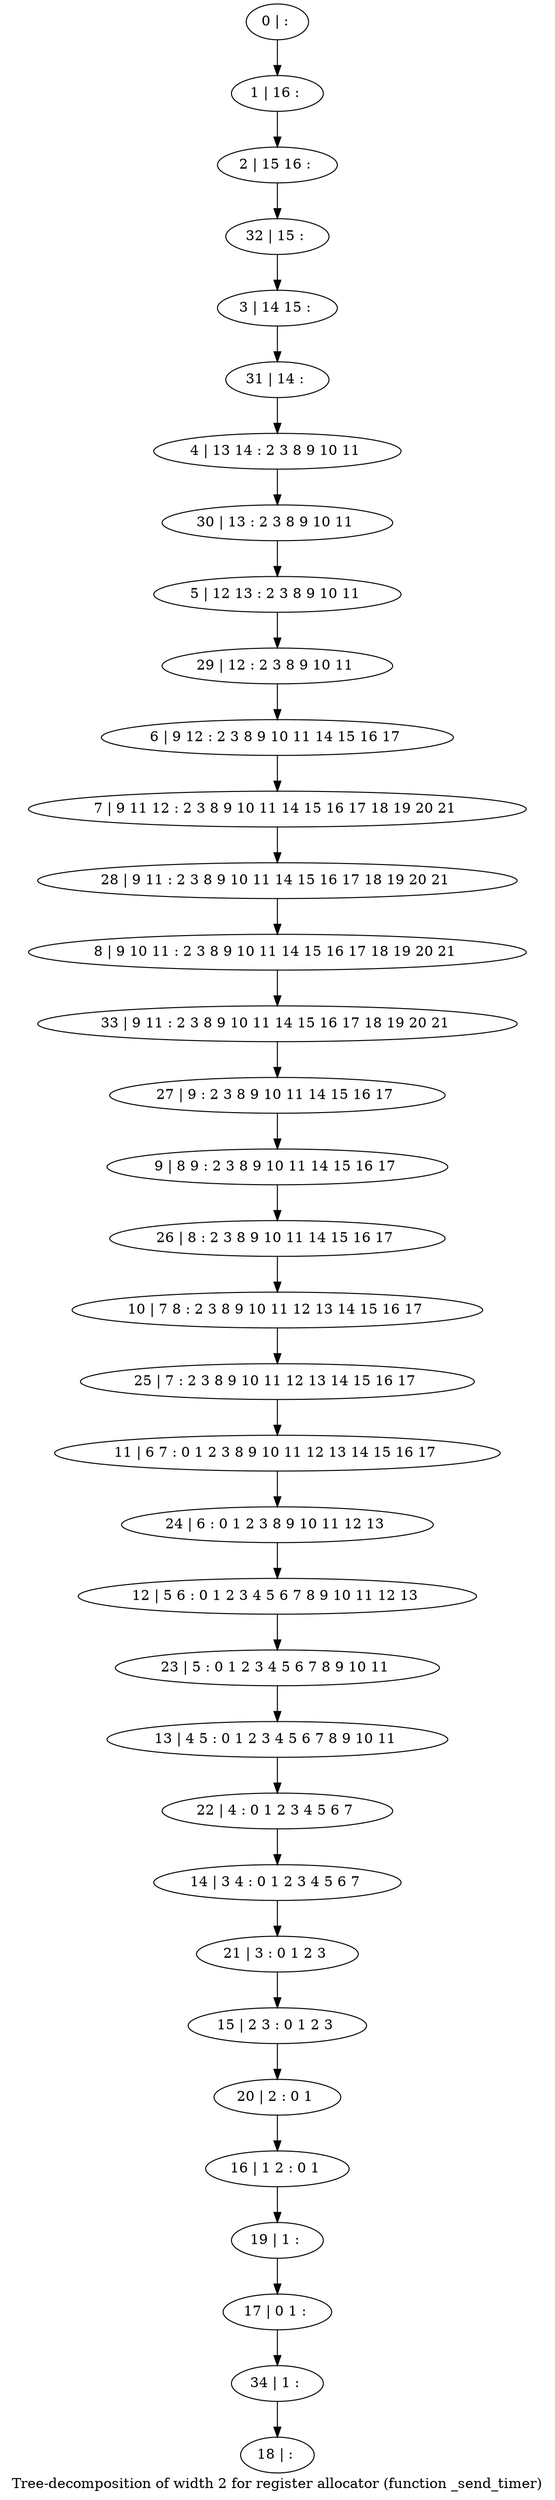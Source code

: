 digraph G {
graph [label="Tree-decomposition of width 2 for register allocator (function _send_timer)"]
0[label="0 | : "];
1[label="1 | 16 : "];
2[label="2 | 15 16 : "];
3[label="3 | 14 15 : "];
4[label="4 | 13 14 : 2 3 8 9 10 11 "];
5[label="5 | 12 13 : 2 3 8 9 10 11 "];
6[label="6 | 9 12 : 2 3 8 9 10 11 14 15 16 17 "];
7[label="7 | 9 11 12 : 2 3 8 9 10 11 14 15 16 17 18 19 20 21 "];
8[label="8 | 9 10 11 : 2 3 8 9 10 11 14 15 16 17 18 19 20 21 "];
9[label="9 | 8 9 : 2 3 8 9 10 11 14 15 16 17 "];
10[label="10 | 7 8 : 2 3 8 9 10 11 12 13 14 15 16 17 "];
11[label="11 | 6 7 : 0 1 2 3 8 9 10 11 12 13 14 15 16 17 "];
12[label="12 | 5 6 : 0 1 2 3 4 5 6 7 8 9 10 11 12 13 "];
13[label="13 | 4 5 : 0 1 2 3 4 5 6 7 8 9 10 11 "];
14[label="14 | 3 4 : 0 1 2 3 4 5 6 7 "];
15[label="15 | 2 3 : 0 1 2 3 "];
16[label="16 | 1 2 : 0 1 "];
17[label="17 | 0 1 : "];
18[label="18 | : "];
19[label="19 | 1 : "];
20[label="20 | 2 : 0 1 "];
21[label="21 | 3 : 0 1 2 3 "];
22[label="22 | 4 : 0 1 2 3 4 5 6 7 "];
23[label="23 | 5 : 0 1 2 3 4 5 6 7 8 9 10 11 "];
24[label="24 | 6 : 0 1 2 3 8 9 10 11 12 13 "];
25[label="25 | 7 : 2 3 8 9 10 11 12 13 14 15 16 17 "];
26[label="26 | 8 : 2 3 8 9 10 11 14 15 16 17 "];
27[label="27 | 9 : 2 3 8 9 10 11 14 15 16 17 "];
28[label="28 | 9 11 : 2 3 8 9 10 11 14 15 16 17 18 19 20 21 "];
29[label="29 | 12 : 2 3 8 9 10 11 "];
30[label="30 | 13 : 2 3 8 9 10 11 "];
31[label="31 | 14 : "];
32[label="32 | 15 : "];
33[label="33 | 9 11 : 2 3 8 9 10 11 14 15 16 17 18 19 20 21 "];
34[label="34 | 1 : "];
0->1 ;
1->2 ;
6->7 ;
19->17 ;
16->19 ;
20->16 ;
15->20 ;
21->15 ;
14->21 ;
22->14 ;
13->22 ;
23->13 ;
12->23 ;
24->12 ;
11->24 ;
25->11 ;
10->25 ;
26->10 ;
9->26 ;
27->9 ;
28->8 ;
7->28 ;
29->6 ;
5->29 ;
30->5 ;
4->30 ;
31->4 ;
3->31 ;
32->3 ;
2->32 ;
33->27 ;
8->33 ;
34->18 ;
17->34 ;
}
